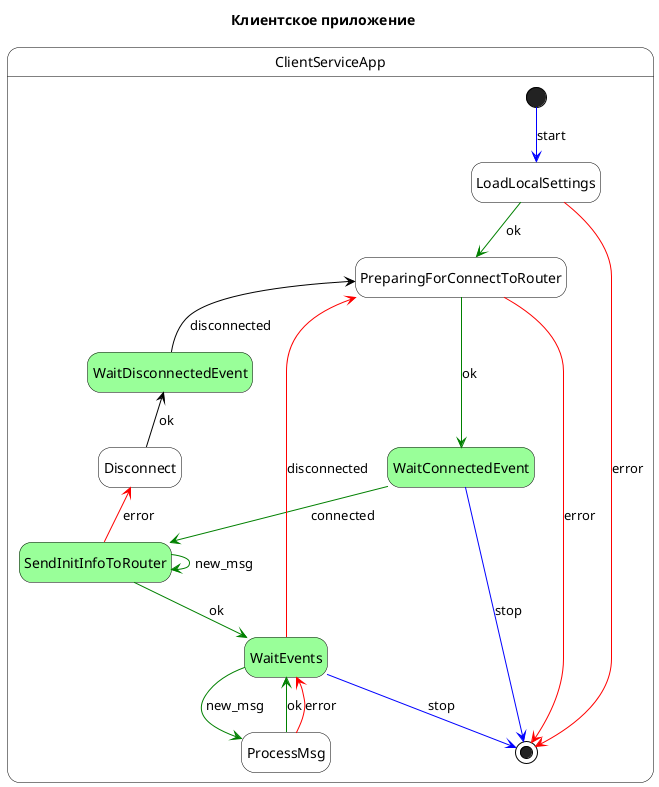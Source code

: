 @startuml
hide empty description
scale max 800 width

<style>
stateDiagram {
  LineColor black
}
</style>

skinparam state {
  BackgroundColor #white
  BackgroundColor<<LongTime>> #9F9
  BorderColor #black
}

Title Клиентское приложение

state ClientServiceApp {

state WaitConnectedEvent <<LongTime>>
state SendInitInfoToRouter <<LongTime>>
state WaitEvents <<LongTime>>
state WaitDisconnectedEvent <<LongTime>>

[*] -[#blue]-> LoadLocalSettings : start

LoadLocalSettings -[#red]-> [*] : error
LoadLocalSettings -[#green]-> PreparingForConnectToRouter : ok

PreparingForConnectToRouter -[#red]-> [*] : error
PreparingForConnectToRouter -[#green]-> WaitConnectedEvent : ok

WaitConnectedEvent -[#green]-> SendInitInfoToRouter : connected
WaitConnectedEvent -[#blue]-> [*] : stop

SendInitInfoToRouter -[#green]-> WaitEvents : ok
SendInitInfoToRouter -up[#red]-> Disconnect : error
SendInitInfoToRouter -[#green]-> SendInitInfoToRouter : new_msg

Disconnect -up-> WaitDisconnectedEvent : ok

WaitDisconnectedEvent -up-> PreparingForConnectToRouter : disconnected

WaitEvents -[#red]-> PreparingForConnectToRouter : disconnected
WaitEvents -[#blue]-> [*] : stop
WaitEvents -[#green]-> ProcessMsg : new_msg

ProcessMsg -[#green]-> WaitEvents : ok
ProcessMsg -[#red]-> WaitEvents : error
}
@enduml
